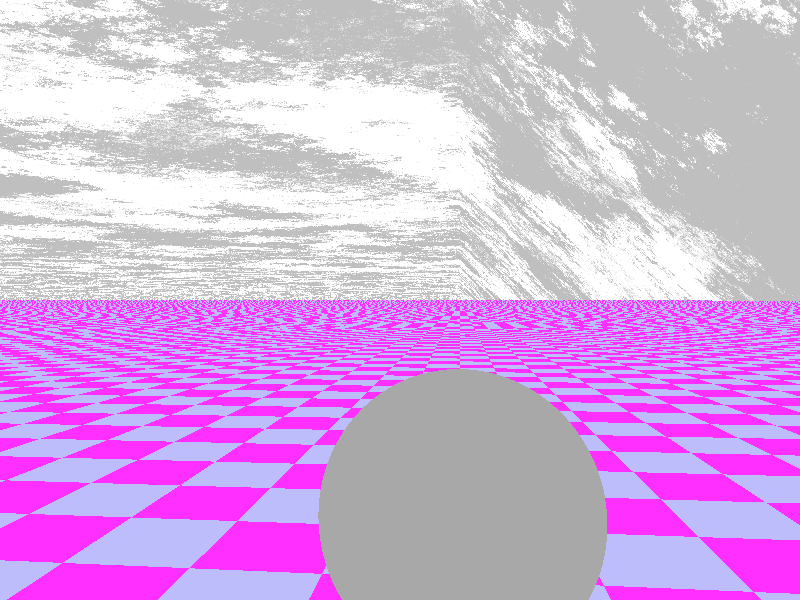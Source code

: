 // Diego Adolfo José Villa - A00815260
// Computer Graphics
// POV - Good Enough Clouds
// Based on the tutorial: Quick and dirty Good Enough Clouds by Mike Kost

global_settings {
    max_trace_level 10
    adc_bailout 1/255
}

camera {
    angle 65
    location <0,2,4.5>
    look_at <.5,2,-0.75>
}

sky_sphere {
   pigment { color rgb <2.5, 2, 30>   }
}

light_source { <800,1500,0> color rgb 0.45 }

#declare Cloud = pigment {
    wrinkles
    turbulence <0.55, 0.55, 0.55>
    octaves    7
    omega      0.75
    lambda     3
    color_map {
        [0.45 color rgbt <1.00,1.00,1.00, 1.00>]
        [0.55 color rgbt <0.75,0.75,0.75,0.50>]
    }
    scale <1200,1000,1000>
}

union {
    plane {
        <0, -1, 0> 0
        texture {
            pigment { Cloud }
            finish { ambient 0.2 }
        }
    }

    plane {
        <0, -1, 0> 0
        translate <5, 5, 5>
        texture {
            pigment { Cloud }
            finish { ambient  0.3 }
        }
    }

    plane {
        <0, -1, 0> 0
        translate <0, 0, 0>
        texture {
            pigment { Cloud }
            finish { ambient 0.8 }
        }
    }

    plane {
        <1, -1, 0> 0
        translate <0, 0, 0>
        texture {
            pigment { Cloud }
            finish { ambient 0.4 }
        }
    }
    translate <0, 1000, 0>
}

plane {
    <0,1, 0> 0
    texture {
        checker
        texture {
            pigment { color rgb <1.44, 0.19, 2.00> }
        }
        texture {
            pigment { color rgb <0.74, 0.74, 0.99> }
        }
    }
}

sphere {
    <0, 0, 0>, 1
    texture {
        pigment { rgb <0.658824, 0.658824, 0.658824> }
        finish {
            diffuse 0.2
            ambient 0.0
            reflection 0.65
        }
    }
    scale 1
    translate <0, 0.5, 0>
}